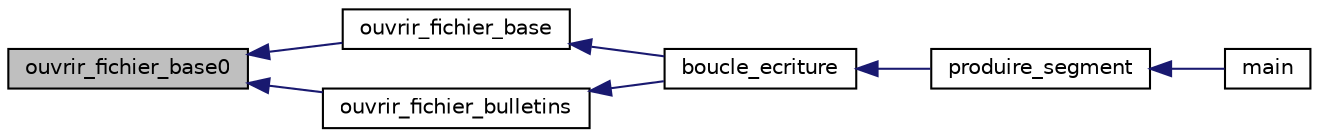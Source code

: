 digraph "ouvrir_fichier_base0"
{
 // INTERACTIVE_SVG=YES
  edge [fontname="Helvetica",fontsize="10",labelfontname="Helvetica",labelfontsize="10"];
  node [fontname="Helvetica",fontsize="10",shape=record];
  rankdir="LR";
  Node84 [label="ouvrir_fichier_base0",height=0.2,width=0.4,color="black", fillcolor="grey75", style="filled", fontcolor="black"];
  Node84 -> Node85 [dir="back",color="midnightblue",fontsize="10",style="solid",fontname="Helvetica"];
  Node85 [label="ouvrir_fichier_base",height=0.2,width=0.4,color="black", fillcolor="white", style="filled",URL="$fonctions__auxiliaires_8h.html#a9d4a78ef3abcba5f8462b78f5c135650",tooltip="Ouvre une base de données de type table (bulletins + lignes) en écriture pour un segment d&#39;exécution ..."];
  Node85 -> Node86 [dir="back",color="midnightblue",fontsize="10",style="solid",fontname="Helvetica"];
  Node86 [label="boucle_ecriture",height=0.2,width=0.4,color="black", fillcolor="white", style="filled",URL="$table_8cpp.html#a666a48e623a324e4c739c91c1ea9adf7",tooltip="Lance l&#39;écriture des fichiers Bulletins.paie.csv et Table....csv pour un segment des données de paye..."];
  Node86 -> Node87 [dir="back",color="midnightblue",fontsize="10",style="solid",fontname="Helvetica"];
  Node87 [label="produire_segment",height=0.2,width=0.4,color="black", fillcolor="white", style="filled",URL="$lhx_2main_8cpp.html#abb1f1ad236423a832fd1efa1e9deeafa",tooltip="Pour un segment donné (sous-ensemble de bases de paye XML), redécoupe le segment en partie égales ou ..."];
  Node87 -> Node88 [dir="back",color="midnightblue",fontsize="10",style="solid",fontname="Helvetica"];
  Node88 [label="main",height=0.2,width=0.4,color="black", fillcolor="white", style="filled",URL="$lhx_2main_8cpp.html#a3c04138a5bfe5d72780bb7e82a18e627"];
  Node84 -> Node89 [dir="back",color="midnightblue",fontsize="10",style="solid",fontname="Helvetica"];
  Node89 [label="ouvrir_fichier_bulletins",height=0.2,width=0.4,color="black", fillcolor="white", style="filled",URL="$fonctions__auxiliaires_8h.html#a0f11a266115e98b2536637a1ad8b05f7",tooltip="Ouvre une base de données de bulletins en écriture pour un segment d&#39;exécution donné. "];
  Node89 -> Node86 [dir="back",color="midnightblue",fontsize="10",style="solid",fontname="Helvetica"];
}
